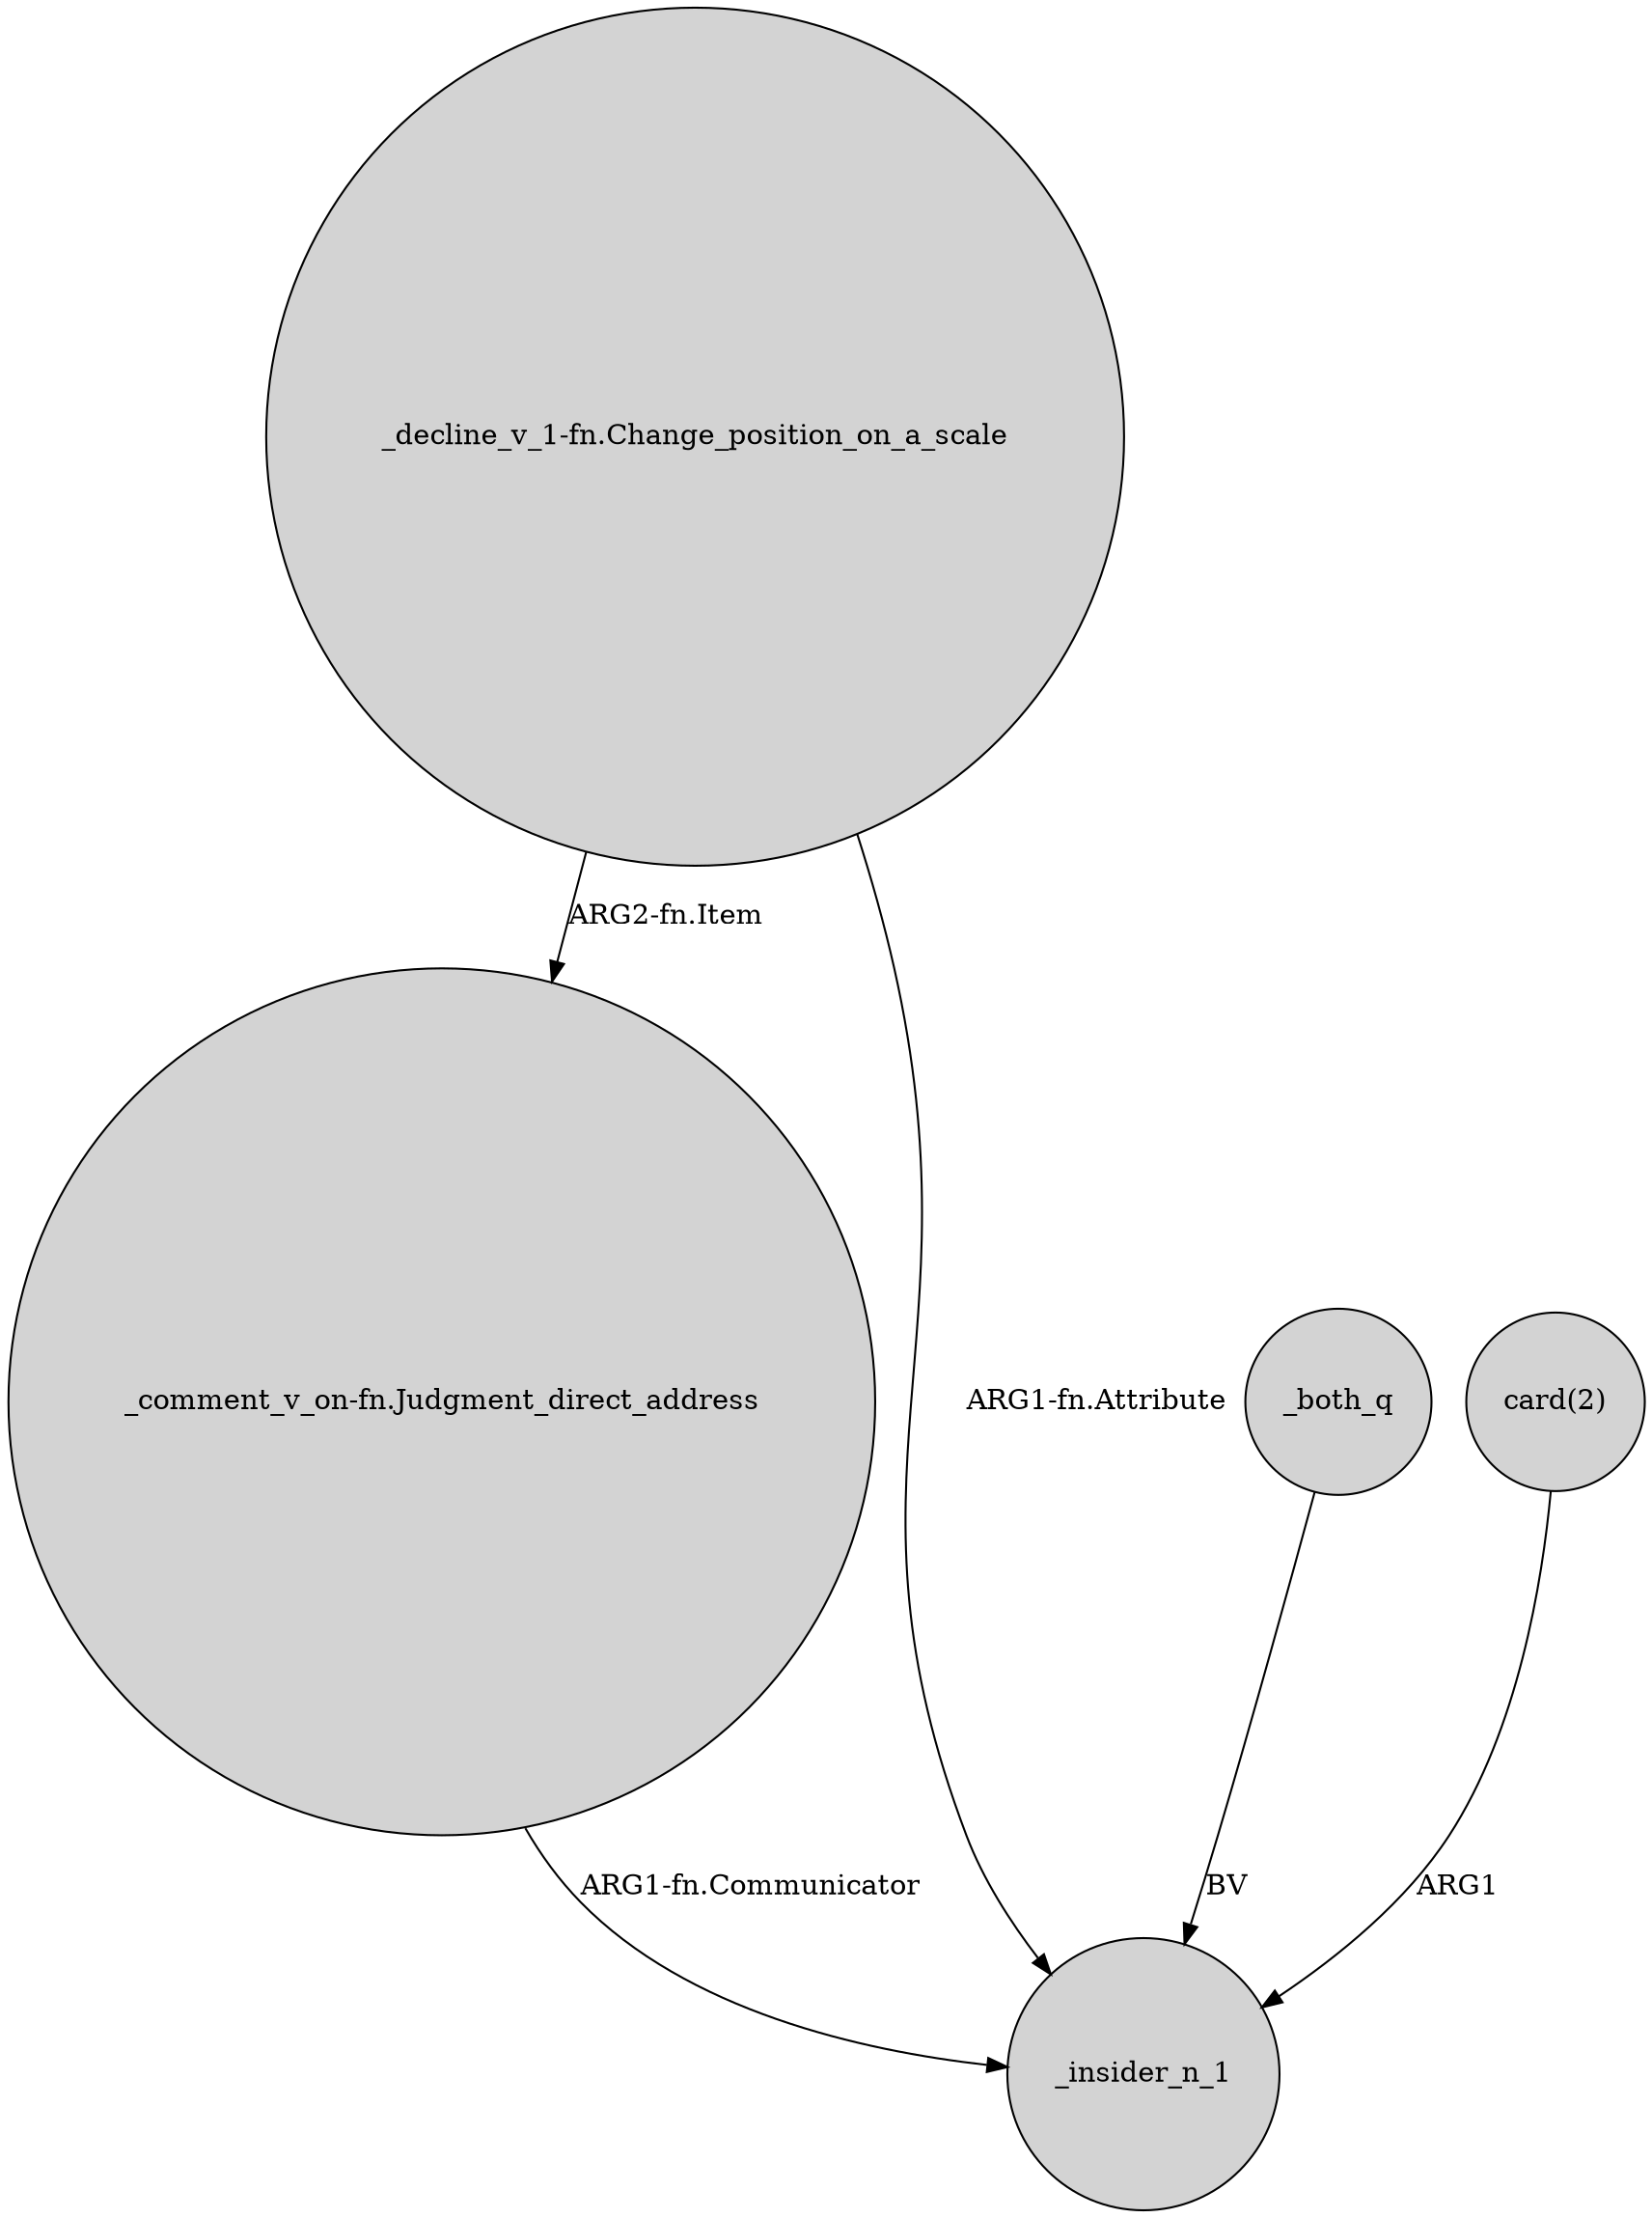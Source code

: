 digraph {
	node [shape=circle style=filled]
	"_decline_v_1-fn.Change_position_on_a_scale" -> "_comment_v_on-fn.Judgment_direct_address" [label="ARG2-fn.Item"]
	"_comment_v_on-fn.Judgment_direct_address" -> _insider_n_1 [label="ARG1-fn.Communicator"]
	_both_q -> _insider_n_1 [label=BV]
	"card(2)" -> _insider_n_1 [label=ARG1]
	"_decline_v_1-fn.Change_position_on_a_scale" -> _insider_n_1 [label="ARG1-fn.Attribute"]
}

